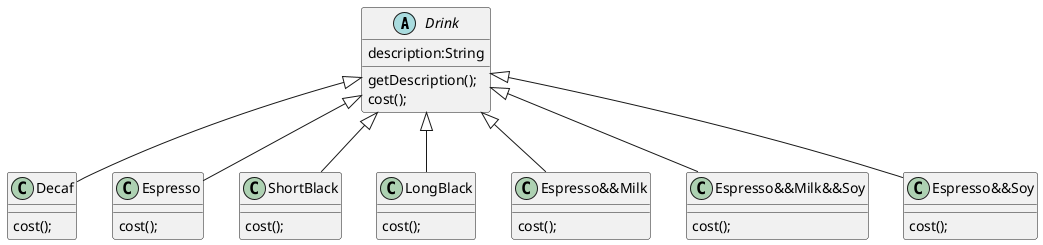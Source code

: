 @startuml
'https://plantuml.com/class-diagram

abstract Drink {
    description:String
    getDescription();
    cost();
}

class Decaf extends Drink{
    cost();
}
class Espresso extends Drink {
    cost();
}
class ShortBlack extends Drink {
    cost();
}
class LongBlack extends Drink {
    cost();
}

class Espresso&&Milk extends Drink {
    cost();
}

class Espresso&&Milk&&Soy extends Drink {
    cost();
}

class Espresso&&Soy extends Drink {
    cost();
}
@enduml